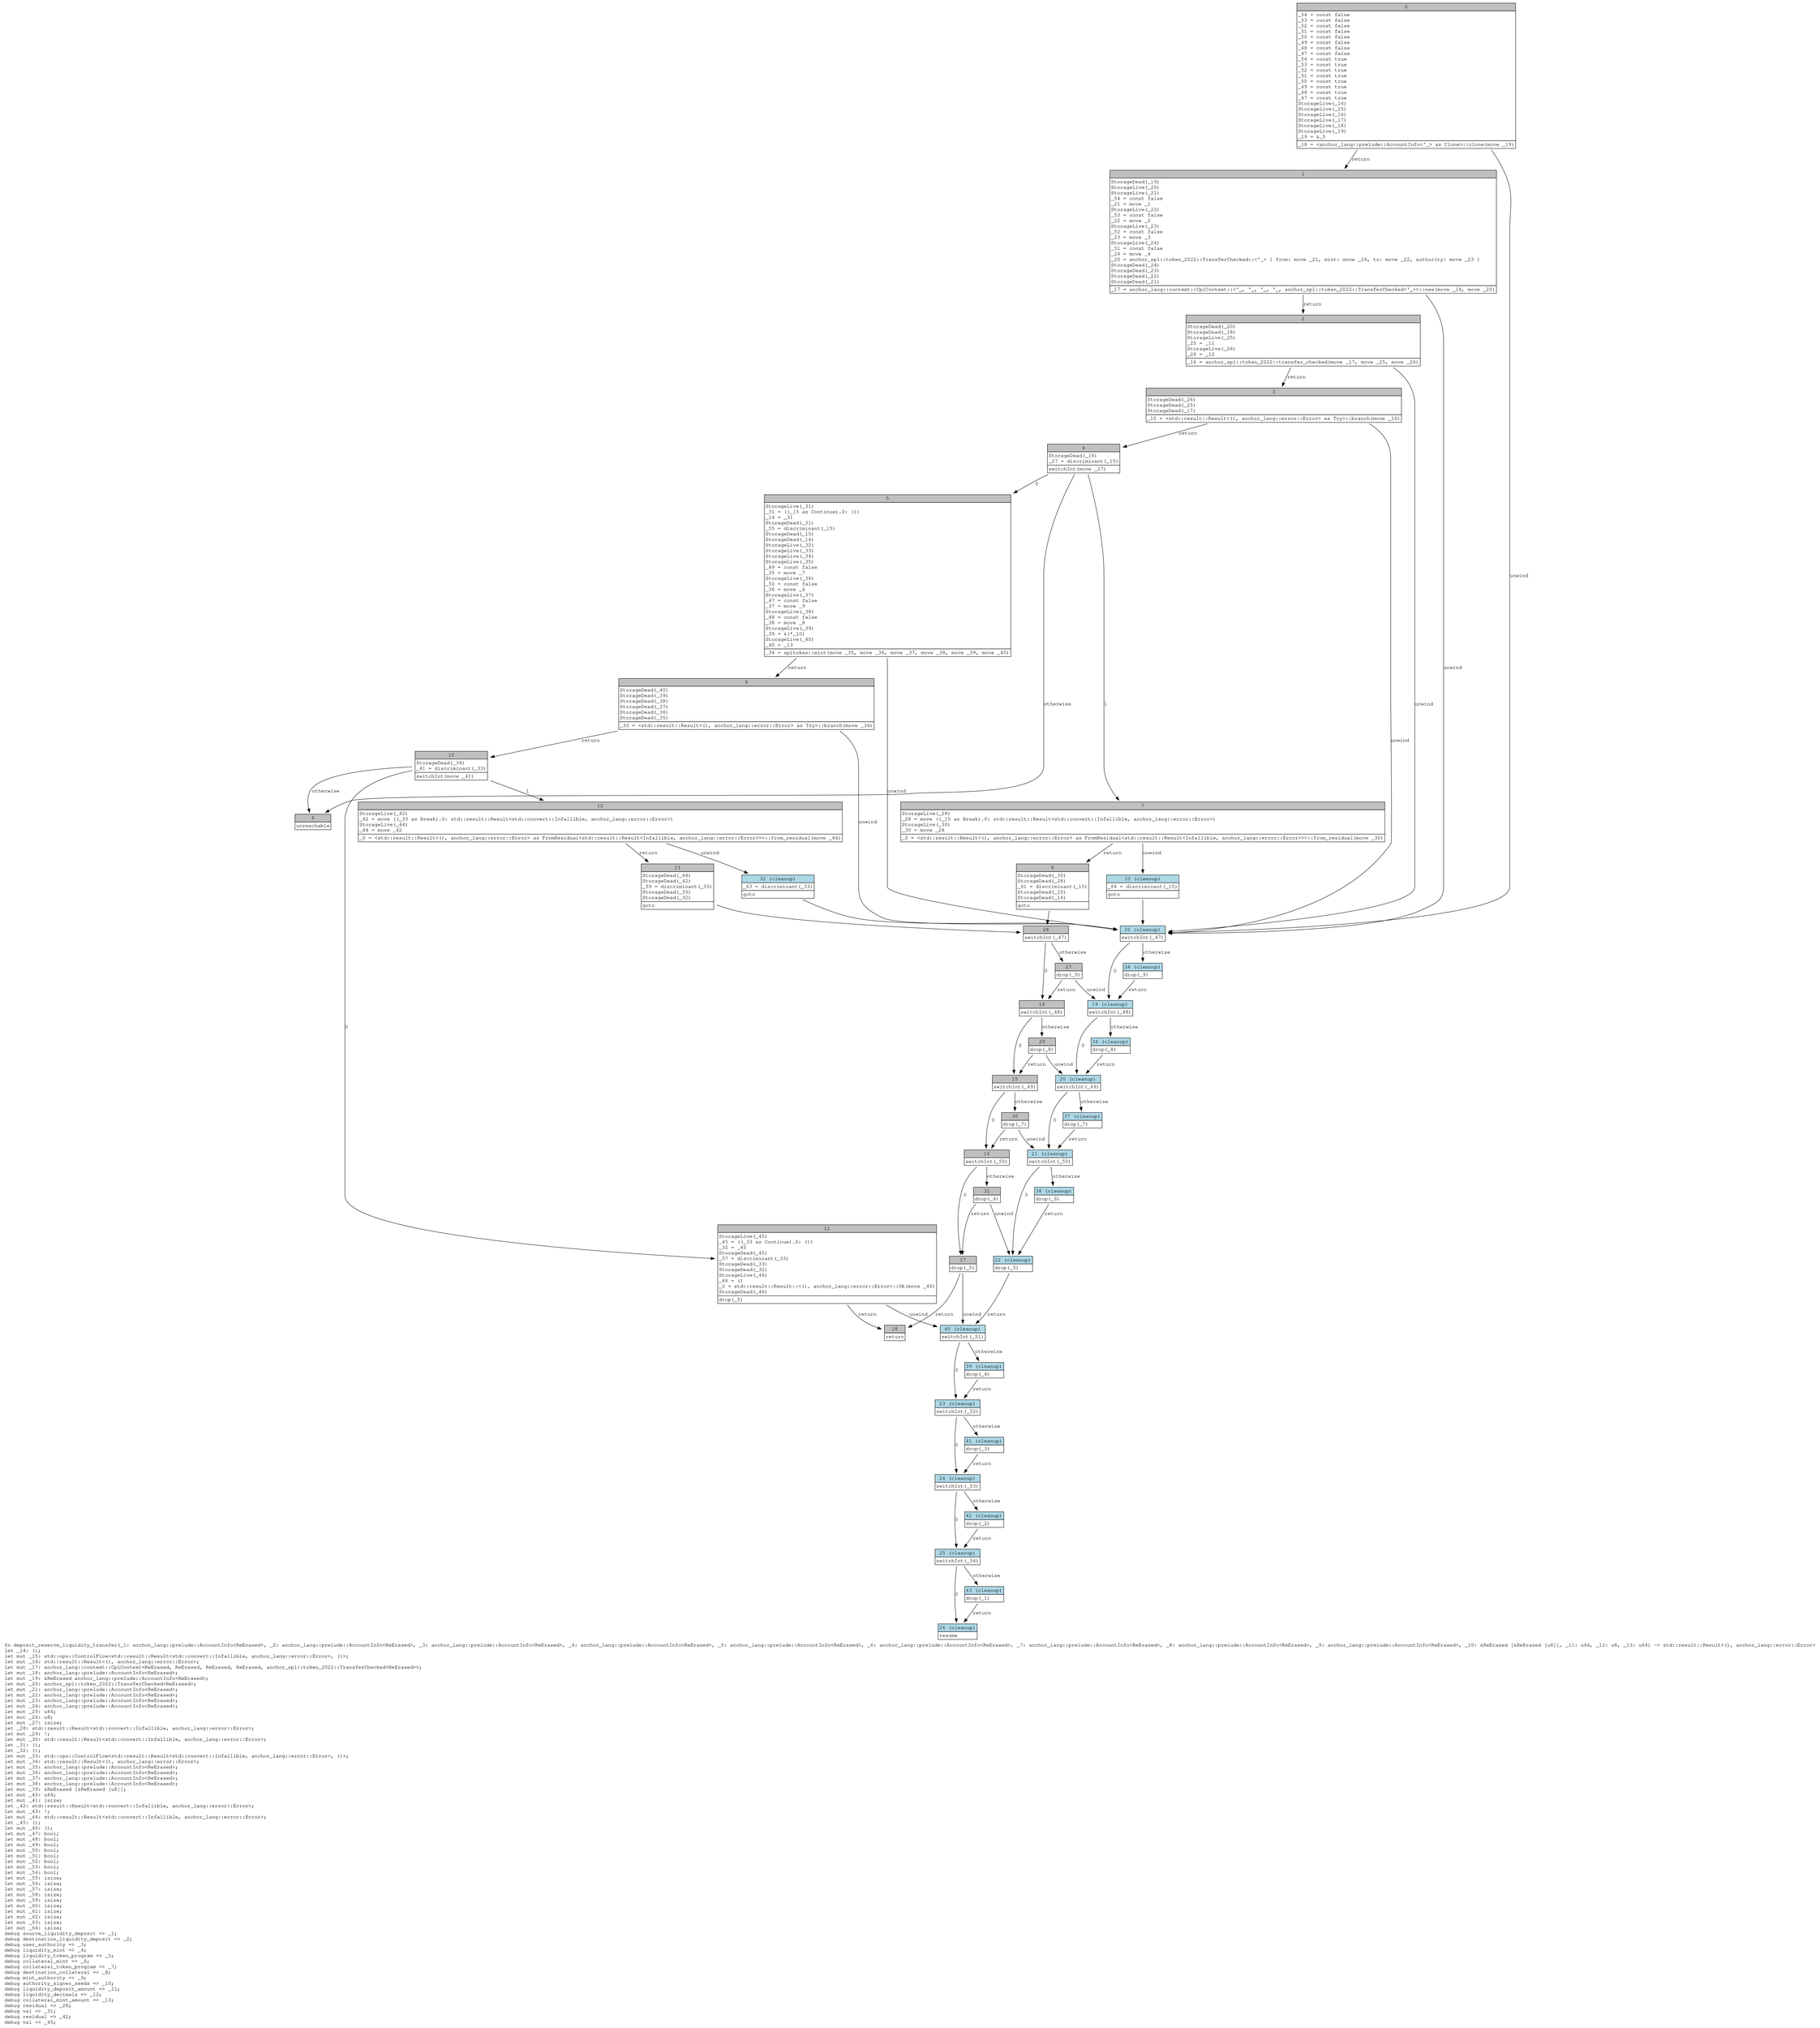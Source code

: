 digraph Mir_0_2799 {
    graph [fontname="Courier, monospace"];
    node [fontname="Courier, monospace"];
    edge [fontname="Courier, monospace"];
    label=<fn deposit_reserve_liquidity_transfer(_1: anchor_lang::prelude::AccountInfo&lt;ReErased&gt;, _2: anchor_lang::prelude::AccountInfo&lt;ReErased&gt;, _3: anchor_lang::prelude::AccountInfo&lt;ReErased&gt;, _4: anchor_lang::prelude::AccountInfo&lt;ReErased&gt;, _5: anchor_lang::prelude::AccountInfo&lt;ReErased&gt;, _6: anchor_lang::prelude::AccountInfo&lt;ReErased&gt;, _7: anchor_lang::prelude::AccountInfo&lt;ReErased&gt;, _8: anchor_lang::prelude::AccountInfo&lt;ReErased&gt;, _9: anchor_lang::prelude::AccountInfo&lt;ReErased&gt;, _10: &amp;ReErased [&amp;ReErased [u8]], _11: u64, _12: u8, _13: u64) -&gt; std::result::Result&lt;(), anchor_lang::error::Error&gt;<br align="left"/>let _14: ();<br align="left"/>let mut _15: std::ops::ControlFlow&lt;std::result::Result&lt;std::convert::Infallible, anchor_lang::error::Error&gt;, ()&gt;;<br align="left"/>let mut _16: std::result::Result&lt;(), anchor_lang::error::Error&gt;;<br align="left"/>let mut _17: anchor_lang::context::CpiContext&lt;ReErased, ReErased, ReErased, ReErased, anchor_spl::token_2022::TransferChecked&lt;ReErased&gt;&gt;;<br align="left"/>let mut _18: anchor_lang::prelude::AccountInfo&lt;ReErased&gt;;<br align="left"/>let mut _19: &amp;ReErased anchor_lang::prelude::AccountInfo&lt;ReErased&gt;;<br align="left"/>let mut _20: anchor_spl::token_2022::TransferChecked&lt;ReErased&gt;;<br align="left"/>let mut _21: anchor_lang::prelude::AccountInfo&lt;ReErased&gt;;<br align="left"/>let mut _22: anchor_lang::prelude::AccountInfo&lt;ReErased&gt;;<br align="left"/>let mut _23: anchor_lang::prelude::AccountInfo&lt;ReErased&gt;;<br align="left"/>let mut _24: anchor_lang::prelude::AccountInfo&lt;ReErased&gt;;<br align="left"/>let mut _25: u64;<br align="left"/>let mut _26: u8;<br align="left"/>let mut _27: isize;<br align="left"/>let _28: std::result::Result&lt;std::convert::Infallible, anchor_lang::error::Error&gt;;<br align="left"/>let mut _29: !;<br align="left"/>let mut _30: std::result::Result&lt;std::convert::Infallible, anchor_lang::error::Error&gt;;<br align="left"/>let _31: ();<br align="left"/>let _32: ();<br align="left"/>let mut _33: std::ops::ControlFlow&lt;std::result::Result&lt;std::convert::Infallible, anchor_lang::error::Error&gt;, ()&gt;;<br align="left"/>let mut _34: std::result::Result&lt;(), anchor_lang::error::Error&gt;;<br align="left"/>let mut _35: anchor_lang::prelude::AccountInfo&lt;ReErased&gt;;<br align="left"/>let mut _36: anchor_lang::prelude::AccountInfo&lt;ReErased&gt;;<br align="left"/>let mut _37: anchor_lang::prelude::AccountInfo&lt;ReErased&gt;;<br align="left"/>let mut _38: anchor_lang::prelude::AccountInfo&lt;ReErased&gt;;<br align="left"/>let mut _39: &amp;ReErased [&amp;ReErased [u8]];<br align="left"/>let mut _40: u64;<br align="left"/>let mut _41: isize;<br align="left"/>let _42: std::result::Result&lt;std::convert::Infallible, anchor_lang::error::Error&gt;;<br align="left"/>let mut _43: !;<br align="left"/>let mut _44: std::result::Result&lt;std::convert::Infallible, anchor_lang::error::Error&gt;;<br align="left"/>let _45: ();<br align="left"/>let mut _46: ();<br align="left"/>let mut _47: bool;<br align="left"/>let mut _48: bool;<br align="left"/>let mut _49: bool;<br align="left"/>let mut _50: bool;<br align="left"/>let mut _51: bool;<br align="left"/>let mut _52: bool;<br align="left"/>let mut _53: bool;<br align="left"/>let mut _54: bool;<br align="left"/>let mut _55: isize;<br align="left"/>let mut _56: isize;<br align="left"/>let mut _57: isize;<br align="left"/>let mut _58: isize;<br align="left"/>let mut _59: isize;<br align="left"/>let mut _60: isize;<br align="left"/>let mut _61: isize;<br align="left"/>let mut _62: isize;<br align="left"/>let mut _63: isize;<br align="left"/>let mut _64: isize;<br align="left"/>debug source_liquidity_deposit =&gt; _1;<br align="left"/>debug destination_liquidity_deposit =&gt; _2;<br align="left"/>debug user_authority =&gt; _3;<br align="left"/>debug liquidity_mint =&gt; _4;<br align="left"/>debug liquidity_token_program =&gt; _5;<br align="left"/>debug collateral_mint =&gt; _6;<br align="left"/>debug collateral_token_program =&gt; _7;<br align="left"/>debug destination_collateral =&gt; _8;<br align="left"/>debug mint_authority =&gt; _9;<br align="left"/>debug authority_signer_seeds =&gt; _10;<br align="left"/>debug liquidity_deposit_amount =&gt; _11;<br align="left"/>debug liquidity_decimals =&gt; _12;<br align="left"/>debug collateral_mint_amount =&gt; _13;<br align="left"/>debug residual =&gt; _28;<br align="left"/>debug val =&gt; _31;<br align="left"/>debug residual =&gt; _42;<br align="left"/>debug val =&gt; _45;<br align="left"/>>;
    bb0__0_2799 [shape="none", label=<<table border="0" cellborder="1" cellspacing="0"><tr><td bgcolor="gray" align="center" colspan="1">0</td></tr><tr><td align="left" balign="left">_54 = const false<br/>_53 = const false<br/>_52 = const false<br/>_51 = const false<br/>_50 = const false<br/>_49 = const false<br/>_48 = const false<br/>_47 = const false<br/>_54 = const true<br/>_53 = const true<br/>_52 = const true<br/>_51 = const true<br/>_50 = const true<br/>_49 = const true<br/>_48 = const true<br/>_47 = const true<br/>StorageLive(_14)<br/>StorageLive(_15)<br/>StorageLive(_16)<br/>StorageLive(_17)<br/>StorageLive(_18)<br/>StorageLive(_19)<br/>_19 = &amp;_5<br/></td></tr><tr><td align="left">_18 = &lt;anchor_lang::prelude::AccountInfo&lt;'_&gt; as Clone&gt;::clone(move _19)</td></tr></table>>];
    bb1__0_2799 [shape="none", label=<<table border="0" cellborder="1" cellspacing="0"><tr><td bgcolor="gray" align="center" colspan="1">1</td></tr><tr><td align="left" balign="left">StorageDead(_19)<br/>StorageLive(_20)<br/>StorageLive(_21)<br/>_54 = const false<br/>_21 = move _1<br/>StorageLive(_22)<br/>_53 = const false<br/>_22 = move _2<br/>StorageLive(_23)<br/>_52 = const false<br/>_23 = move _3<br/>StorageLive(_24)<br/>_51 = const false<br/>_24 = move _4<br/>_20 = anchor_spl::token_2022::TransferChecked::&lt;'_&gt; { from: move _21, mint: move _24, to: move _22, authority: move _23 }<br/>StorageDead(_24)<br/>StorageDead(_23)<br/>StorageDead(_22)<br/>StorageDead(_21)<br/></td></tr><tr><td align="left">_17 = anchor_lang::context::CpiContext::&lt;'_, '_, '_, '_, anchor_spl::token_2022::TransferChecked&lt;'_&gt;&gt;::new(move _18, move _20)</td></tr></table>>];
    bb2__0_2799 [shape="none", label=<<table border="0" cellborder="1" cellspacing="0"><tr><td bgcolor="gray" align="center" colspan="1">2</td></tr><tr><td align="left" balign="left">StorageDead(_20)<br/>StorageDead(_18)<br/>StorageLive(_25)<br/>_25 = _11<br/>StorageLive(_26)<br/>_26 = _12<br/></td></tr><tr><td align="left">_16 = anchor_spl::token_2022::transfer_checked(move _17, move _25, move _26)</td></tr></table>>];
    bb3__0_2799 [shape="none", label=<<table border="0" cellborder="1" cellspacing="0"><tr><td bgcolor="gray" align="center" colspan="1">3</td></tr><tr><td align="left" balign="left">StorageDead(_26)<br/>StorageDead(_25)<br/>StorageDead(_17)<br/></td></tr><tr><td align="left">_15 = &lt;std::result::Result&lt;(), anchor_lang::error::Error&gt; as Try&gt;::branch(move _16)</td></tr></table>>];
    bb4__0_2799 [shape="none", label=<<table border="0" cellborder="1" cellspacing="0"><tr><td bgcolor="gray" align="center" colspan="1">4</td></tr><tr><td align="left" balign="left">StorageDead(_16)<br/>_27 = discriminant(_15)<br/></td></tr><tr><td align="left">switchInt(move _27)</td></tr></table>>];
    bb5__0_2799 [shape="none", label=<<table border="0" cellborder="1" cellspacing="0"><tr><td bgcolor="gray" align="center" colspan="1">5</td></tr><tr><td align="left" balign="left">StorageLive(_31)<br/>_31 = ((_15 as Continue).0: ())<br/>_14 = _31<br/>StorageDead(_31)<br/>_55 = discriminant(_15)<br/>StorageDead(_15)<br/>StorageDead(_14)<br/>StorageLive(_32)<br/>StorageLive(_33)<br/>StorageLive(_34)<br/>StorageLive(_35)<br/>_49 = const false<br/>_35 = move _7<br/>StorageLive(_36)<br/>_50 = const false<br/>_36 = move _6<br/>StorageLive(_37)<br/>_47 = const false<br/>_37 = move _9<br/>StorageLive(_38)<br/>_48 = const false<br/>_38 = move _8<br/>StorageLive(_39)<br/>_39 = &amp;(*_10)<br/>StorageLive(_40)<br/>_40 = _13<br/></td></tr><tr><td align="left">_34 = spltoken::mint(move _35, move _36, move _37, move _38, move _39, move _40)</td></tr></table>>];
    bb6__0_2799 [shape="none", label=<<table border="0" cellborder="1" cellspacing="0"><tr><td bgcolor="gray" align="center" colspan="1">6</td></tr><tr><td align="left">unreachable</td></tr></table>>];
    bb7__0_2799 [shape="none", label=<<table border="0" cellborder="1" cellspacing="0"><tr><td bgcolor="gray" align="center" colspan="1">7</td></tr><tr><td align="left" balign="left">StorageLive(_28)<br/>_28 = move ((_15 as Break).0: std::result::Result&lt;std::convert::Infallible, anchor_lang::error::Error&gt;)<br/>StorageLive(_30)<br/>_30 = move _28<br/></td></tr><tr><td align="left">_0 = &lt;std::result::Result&lt;(), anchor_lang::error::Error&gt; as FromResidual&lt;std::result::Result&lt;Infallible, anchor_lang::error::Error&gt;&gt;&gt;::from_residual(move _30)</td></tr></table>>];
    bb8__0_2799 [shape="none", label=<<table border="0" cellborder="1" cellspacing="0"><tr><td bgcolor="gray" align="center" colspan="1">8</td></tr><tr><td align="left" balign="left">StorageDead(_30)<br/>StorageDead(_28)<br/>_61 = discriminant(_15)<br/>StorageDead(_15)<br/>StorageDead(_14)<br/></td></tr><tr><td align="left">goto</td></tr></table>>];
    bb9__0_2799 [shape="none", label=<<table border="0" cellborder="1" cellspacing="0"><tr><td bgcolor="gray" align="center" colspan="1">9</td></tr><tr><td align="left" balign="left">StorageDead(_40)<br/>StorageDead(_39)<br/>StorageDead(_38)<br/>StorageDead(_37)<br/>StorageDead(_36)<br/>StorageDead(_35)<br/></td></tr><tr><td align="left">_33 = &lt;std::result::Result&lt;(), anchor_lang::error::Error&gt; as Try&gt;::branch(move _34)</td></tr></table>>];
    bb10__0_2799 [shape="none", label=<<table border="0" cellborder="1" cellspacing="0"><tr><td bgcolor="gray" align="center" colspan="1">10</td></tr><tr><td align="left" balign="left">StorageDead(_34)<br/>_41 = discriminant(_33)<br/></td></tr><tr><td align="left">switchInt(move _41)</td></tr></table>>];
    bb11__0_2799 [shape="none", label=<<table border="0" cellborder="1" cellspacing="0"><tr><td bgcolor="gray" align="center" colspan="1">11</td></tr><tr><td align="left" balign="left">StorageLive(_45)<br/>_45 = ((_33 as Continue).0: ())<br/>_32 = _45<br/>StorageDead(_45)<br/>_57 = discriminant(_33)<br/>StorageDead(_33)<br/>StorageDead(_32)<br/>StorageLive(_46)<br/>_46 = ()<br/>_0 = std::result::Result::&lt;(), anchor_lang::error::Error&gt;::Ok(move _46)<br/>StorageDead(_46)<br/></td></tr><tr><td align="left">drop(_5)</td></tr></table>>];
    bb12__0_2799 [shape="none", label=<<table border="0" cellborder="1" cellspacing="0"><tr><td bgcolor="gray" align="center" colspan="1">12</td></tr><tr><td align="left" balign="left">StorageLive(_42)<br/>_42 = move ((_33 as Break).0: std::result::Result&lt;std::convert::Infallible, anchor_lang::error::Error&gt;)<br/>StorageLive(_44)<br/>_44 = move _42<br/></td></tr><tr><td align="left">_0 = &lt;std::result::Result&lt;(), anchor_lang::error::Error&gt; as FromResidual&lt;std::result::Result&lt;Infallible, anchor_lang::error::Error&gt;&gt;&gt;::from_residual(move _44)</td></tr></table>>];
    bb13__0_2799 [shape="none", label=<<table border="0" cellborder="1" cellspacing="0"><tr><td bgcolor="gray" align="center" colspan="1">13</td></tr><tr><td align="left" balign="left">StorageDead(_44)<br/>StorageDead(_42)<br/>_59 = discriminant(_33)<br/>StorageDead(_33)<br/>StorageDead(_32)<br/></td></tr><tr><td align="left">goto</td></tr></table>>];
    bb14__0_2799 [shape="none", label=<<table border="0" cellborder="1" cellspacing="0"><tr><td bgcolor="gray" align="center" colspan="1">14</td></tr><tr><td align="left">switchInt(_48)</td></tr></table>>];
    bb15__0_2799 [shape="none", label=<<table border="0" cellborder="1" cellspacing="0"><tr><td bgcolor="gray" align="center" colspan="1">15</td></tr><tr><td align="left">switchInt(_49)</td></tr></table>>];
    bb16__0_2799 [shape="none", label=<<table border="0" cellborder="1" cellspacing="0"><tr><td bgcolor="gray" align="center" colspan="1">16</td></tr><tr><td align="left">switchInt(_50)</td></tr></table>>];
    bb17__0_2799 [shape="none", label=<<table border="0" cellborder="1" cellspacing="0"><tr><td bgcolor="gray" align="center" colspan="1">17</td></tr><tr><td align="left">drop(_5)</td></tr></table>>];
    bb18__0_2799 [shape="none", label=<<table border="0" cellborder="1" cellspacing="0"><tr><td bgcolor="gray" align="center" colspan="1">18</td></tr><tr><td align="left">return</td></tr></table>>];
    bb19__0_2799 [shape="none", label=<<table border="0" cellborder="1" cellspacing="0"><tr><td bgcolor="lightblue" align="center" colspan="1">19 (cleanup)</td></tr><tr><td align="left">switchInt(_48)</td></tr></table>>];
    bb20__0_2799 [shape="none", label=<<table border="0" cellborder="1" cellspacing="0"><tr><td bgcolor="lightblue" align="center" colspan="1">20 (cleanup)</td></tr><tr><td align="left">switchInt(_49)</td></tr></table>>];
    bb21__0_2799 [shape="none", label=<<table border="0" cellborder="1" cellspacing="0"><tr><td bgcolor="lightblue" align="center" colspan="1">21 (cleanup)</td></tr><tr><td align="left">switchInt(_50)</td></tr></table>>];
    bb22__0_2799 [shape="none", label=<<table border="0" cellborder="1" cellspacing="0"><tr><td bgcolor="lightblue" align="center" colspan="1">22 (cleanup)</td></tr><tr><td align="left">drop(_5)</td></tr></table>>];
    bb23__0_2799 [shape="none", label=<<table border="0" cellborder="1" cellspacing="0"><tr><td bgcolor="lightblue" align="center" colspan="1">23 (cleanup)</td></tr><tr><td align="left">switchInt(_52)</td></tr></table>>];
    bb24__0_2799 [shape="none", label=<<table border="0" cellborder="1" cellspacing="0"><tr><td bgcolor="lightblue" align="center" colspan="1">24 (cleanup)</td></tr><tr><td align="left">switchInt(_53)</td></tr></table>>];
    bb25__0_2799 [shape="none", label=<<table border="0" cellborder="1" cellspacing="0"><tr><td bgcolor="lightblue" align="center" colspan="1">25 (cleanup)</td></tr><tr><td align="left">switchInt(_54)</td></tr></table>>];
    bb26__0_2799 [shape="none", label=<<table border="0" cellborder="1" cellspacing="0"><tr><td bgcolor="lightblue" align="center" colspan="1">26 (cleanup)</td></tr><tr><td align="left">resume</td></tr></table>>];
    bb27__0_2799 [shape="none", label=<<table border="0" cellborder="1" cellspacing="0"><tr><td bgcolor="gray" align="center" colspan="1">27</td></tr><tr><td align="left">drop(_9)</td></tr></table>>];
    bb28__0_2799 [shape="none", label=<<table border="0" cellborder="1" cellspacing="0"><tr><td bgcolor="gray" align="center" colspan="1">28</td></tr><tr><td align="left">switchInt(_47)</td></tr></table>>];
    bb29__0_2799 [shape="none", label=<<table border="0" cellborder="1" cellspacing="0"><tr><td bgcolor="gray" align="center" colspan="1">29</td></tr><tr><td align="left">drop(_8)</td></tr></table>>];
    bb30__0_2799 [shape="none", label=<<table border="0" cellborder="1" cellspacing="0"><tr><td bgcolor="gray" align="center" colspan="1">30</td></tr><tr><td align="left">drop(_7)</td></tr></table>>];
    bb31__0_2799 [shape="none", label=<<table border="0" cellborder="1" cellspacing="0"><tr><td bgcolor="gray" align="center" colspan="1">31</td></tr><tr><td align="left">drop(_6)</td></tr></table>>];
    bb32__0_2799 [shape="none", label=<<table border="0" cellborder="1" cellspacing="0"><tr><td bgcolor="lightblue" align="center" colspan="1">32 (cleanup)</td></tr><tr><td align="left" balign="left">_63 = discriminant(_33)<br/></td></tr><tr><td align="left">goto</td></tr></table>>];
    bb33__0_2799 [shape="none", label=<<table border="0" cellborder="1" cellspacing="0"><tr><td bgcolor="lightblue" align="center" colspan="1">33 (cleanup)</td></tr><tr><td align="left" balign="left">_64 = discriminant(_15)<br/></td></tr><tr><td align="left">goto</td></tr></table>>];
    bb34__0_2799 [shape="none", label=<<table border="0" cellborder="1" cellspacing="0"><tr><td bgcolor="lightblue" align="center" colspan="1">34 (cleanup)</td></tr><tr><td align="left">drop(_9)</td></tr></table>>];
    bb35__0_2799 [shape="none", label=<<table border="0" cellborder="1" cellspacing="0"><tr><td bgcolor="lightblue" align="center" colspan="1">35 (cleanup)</td></tr><tr><td align="left">switchInt(_47)</td></tr></table>>];
    bb36__0_2799 [shape="none", label=<<table border="0" cellborder="1" cellspacing="0"><tr><td bgcolor="lightblue" align="center" colspan="1">36 (cleanup)</td></tr><tr><td align="left">drop(_8)</td></tr></table>>];
    bb37__0_2799 [shape="none", label=<<table border="0" cellborder="1" cellspacing="0"><tr><td bgcolor="lightblue" align="center" colspan="1">37 (cleanup)</td></tr><tr><td align="left">drop(_7)</td></tr></table>>];
    bb38__0_2799 [shape="none", label=<<table border="0" cellborder="1" cellspacing="0"><tr><td bgcolor="lightblue" align="center" colspan="1">38 (cleanup)</td></tr><tr><td align="left">drop(_6)</td></tr></table>>];
    bb39__0_2799 [shape="none", label=<<table border="0" cellborder="1" cellspacing="0"><tr><td bgcolor="lightblue" align="center" colspan="1">39 (cleanup)</td></tr><tr><td align="left">drop(_4)</td></tr></table>>];
    bb40__0_2799 [shape="none", label=<<table border="0" cellborder="1" cellspacing="0"><tr><td bgcolor="lightblue" align="center" colspan="1">40 (cleanup)</td></tr><tr><td align="left">switchInt(_51)</td></tr></table>>];
    bb41__0_2799 [shape="none", label=<<table border="0" cellborder="1" cellspacing="0"><tr><td bgcolor="lightblue" align="center" colspan="1">41 (cleanup)</td></tr><tr><td align="left">drop(_3)</td></tr></table>>];
    bb42__0_2799 [shape="none", label=<<table border="0" cellborder="1" cellspacing="0"><tr><td bgcolor="lightblue" align="center" colspan="1">42 (cleanup)</td></tr><tr><td align="left">drop(_2)</td></tr></table>>];
    bb43__0_2799 [shape="none", label=<<table border="0" cellborder="1" cellspacing="0"><tr><td bgcolor="lightblue" align="center" colspan="1">43 (cleanup)</td></tr><tr><td align="left">drop(_1)</td></tr></table>>];
    bb0__0_2799 -> bb1__0_2799 [label="return"];
    bb0__0_2799 -> bb35__0_2799 [label="unwind"];
    bb1__0_2799 -> bb2__0_2799 [label="return"];
    bb1__0_2799 -> bb35__0_2799 [label="unwind"];
    bb2__0_2799 -> bb3__0_2799 [label="return"];
    bb2__0_2799 -> bb35__0_2799 [label="unwind"];
    bb3__0_2799 -> bb4__0_2799 [label="return"];
    bb3__0_2799 -> bb35__0_2799 [label="unwind"];
    bb4__0_2799 -> bb5__0_2799 [label="0"];
    bb4__0_2799 -> bb7__0_2799 [label="1"];
    bb4__0_2799 -> bb6__0_2799 [label="otherwise"];
    bb5__0_2799 -> bb9__0_2799 [label="return"];
    bb5__0_2799 -> bb35__0_2799 [label="unwind"];
    bb7__0_2799 -> bb8__0_2799 [label="return"];
    bb7__0_2799 -> bb33__0_2799 [label="unwind"];
    bb8__0_2799 -> bb28__0_2799 [label=""];
    bb9__0_2799 -> bb10__0_2799 [label="return"];
    bb9__0_2799 -> bb35__0_2799 [label="unwind"];
    bb10__0_2799 -> bb11__0_2799 [label="0"];
    bb10__0_2799 -> bb12__0_2799 [label="1"];
    bb10__0_2799 -> bb6__0_2799 [label="otherwise"];
    bb11__0_2799 -> bb18__0_2799 [label="return"];
    bb11__0_2799 -> bb40__0_2799 [label="unwind"];
    bb12__0_2799 -> bb13__0_2799 [label="return"];
    bb12__0_2799 -> bb32__0_2799 [label="unwind"];
    bb13__0_2799 -> bb28__0_2799 [label=""];
    bb14__0_2799 -> bb15__0_2799 [label="0"];
    bb14__0_2799 -> bb29__0_2799 [label="otherwise"];
    bb15__0_2799 -> bb16__0_2799 [label="0"];
    bb15__0_2799 -> bb30__0_2799 [label="otherwise"];
    bb16__0_2799 -> bb17__0_2799 [label="0"];
    bb16__0_2799 -> bb31__0_2799 [label="otherwise"];
    bb17__0_2799 -> bb18__0_2799 [label="return"];
    bb17__0_2799 -> bb40__0_2799 [label="unwind"];
    bb19__0_2799 -> bb20__0_2799 [label="0"];
    bb19__0_2799 -> bb36__0_2799 [label="otherwise"];
    bb20__0_2799 -> bb21__0_2799 [label="0"];
    bb20__0_2799 -> bb37__0_2799 [label="otherwise"];
    bb21__0_2799 -> bb22__0_2799 [label="0"];
    bb21__0_2799 -> bb38__0_2799 [label="otherwise"];
    bb22__0_2799 -> bb40__0_2799 [label="return"];
    bb23__0_2799 -> bb24__0_2799 [label="0"];
    bb23__0_2799 -> bb41__0_2799 [label="otherwise"];
    bb24__0_2799 -> bb25__0_2799 [label="0"];
    bb24__0_2799 -> bb42__0_2799 [label="otherwise"];
    bb25__0_2799 -> bb26__0_2799 [label="0"];
    bb25__0_2799 -> bb43__0_2799 [label="otherwise"];
    bb27__0_2799 -> bb14__0_2799 [label="return"];
    bb27__0_2799 -> bb19__0_2799 [label="unwind"];
    bb28__0_2799 -> bb14__0_2799 [label="0"];
    bb28__0_2799 -> bb27__0_2799 [label="otherwise"];
    bb29__0_2799 -> bb15__0_2799 [label="return"];
    bb29__0_2799 -> bb20__0_2799 [label="unwind"];
    bb30__0_2799 -> bb16__0_2799 [label="return"];
    bb30__0_2799 -> bb21__0_2799 [label="unwind"];
    bb31__0_2799 -> bb17__0_2799 [label="return"];
    bb31__0_2799 -> bb22__0_2799 [label="unwind"];
    bb32__0_2799 -> bb35__0_2799 [label=""];
    bb33__0_2799 -> bb35__0_2799 [label=""];
    bb34__0_2799 -> bb19__0_2799 [label="return"];
    bb35__0_2799 -> bb19__0_2799 [label="0"];
    bb35__0_2799 -> bb34__0_2799 [label="otherwise"];
    bb36__0_2799 -> bb20__0_2799 [label="return"];
    bb37__0_2799 -> bb21__0_2799 [label="return"];
    bb38__0_2799 -> bb22__0_2799 [label="return"];
    bb39__0_2799 -> bb23__0_2799 [label="return"];
    bb40__0_2799 -> bb23__0_2799 [label="0"];
    bb40__0_2799 -> bb39__0_2799 [label="otherwise"];
    bb41__0_2799 -> bb24__0_2799 [label="return"];
    bb42__0_2799 -> bb25__0_2799 [label="return"];
    bb43__0_2799 -> bb26__0_2799 [label="return"];
}
